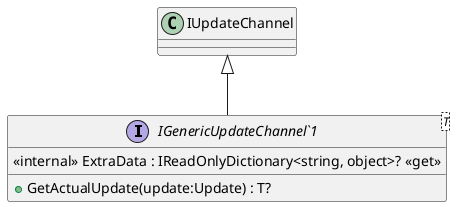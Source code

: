 @startuml
interface "IGenericUpdateChannel`1"<T> {
    <<internal>> ExtraData : IReadOnlyDictionary<string, object>? <<get>>
    + GetActualUpdate(update:Update) : T?
}
IUpdateChannel <|-- "IGenericUpdateChannel`1"
@enduml
